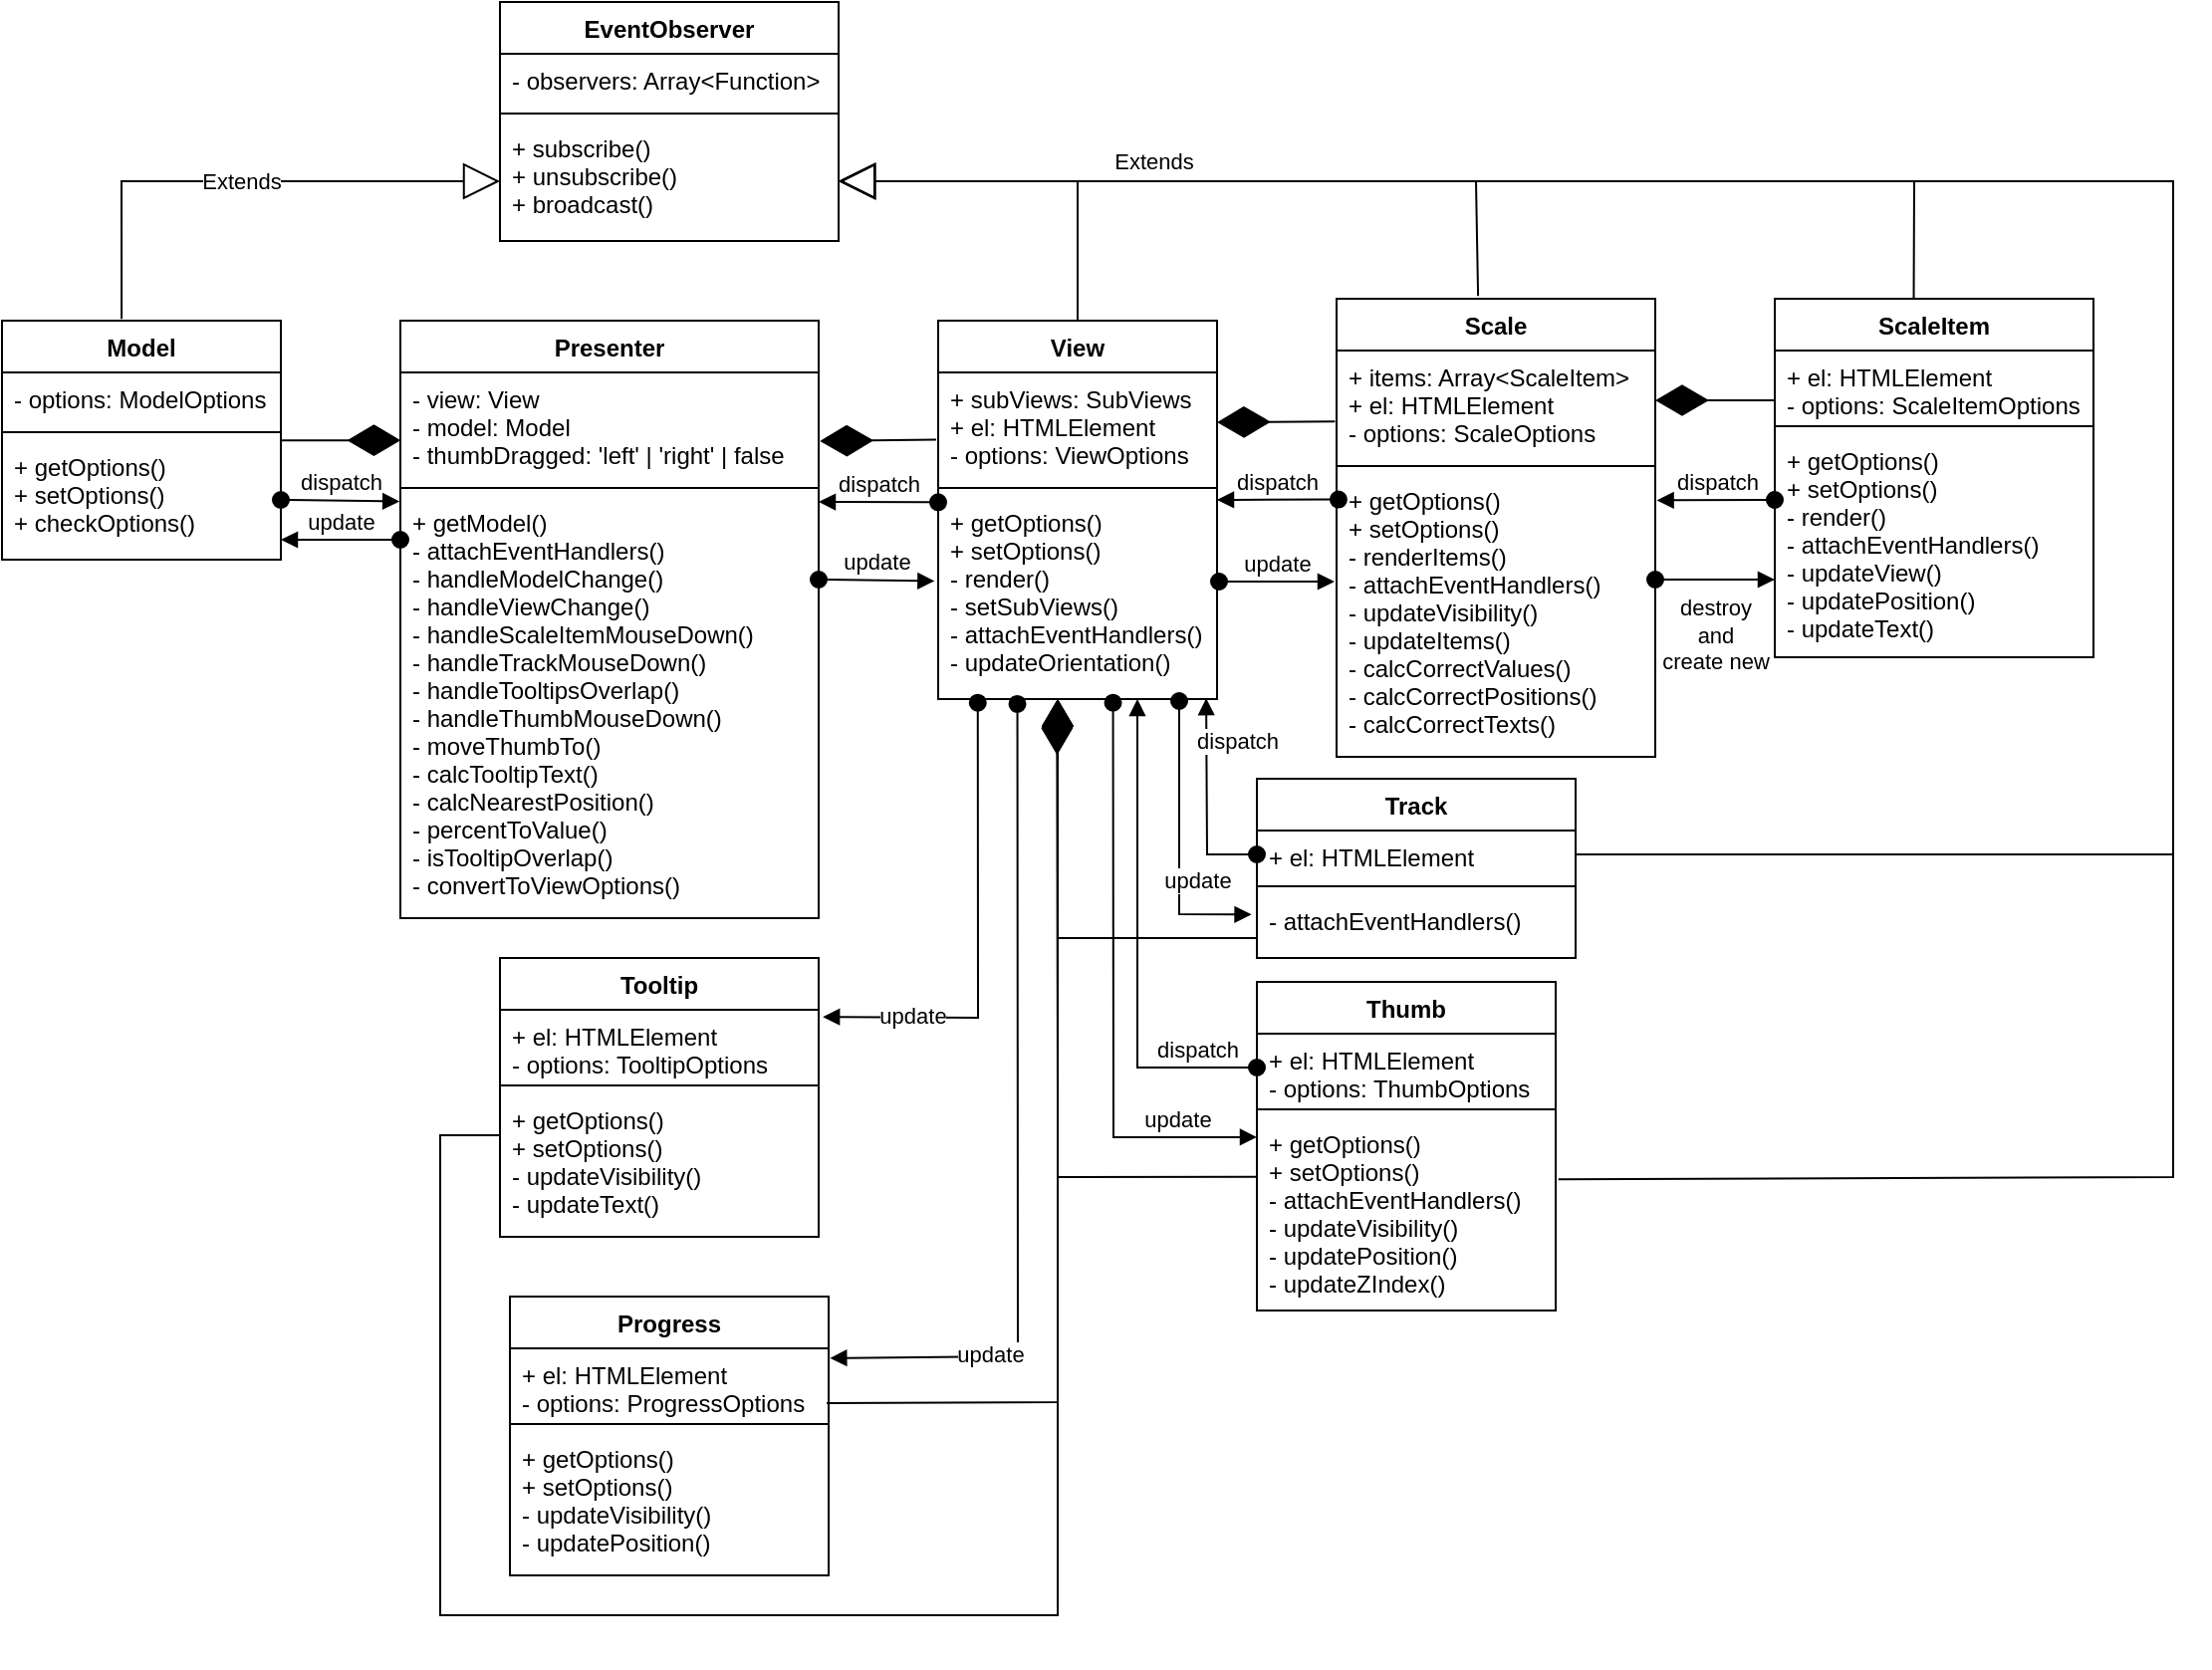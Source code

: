<mxfile version="16.2.1" type="device"><diagram id="YJ1kt1i6bPdC83mcCr49" name="Page-1"><mxGraphModel dx="1483" dy="781" grid="1" gridSize="10" guides="1" tooltips="1" connect="1" arrows="1" fold="1" page="1" pageScale="1" pageWidth="827" pageHeight="1169" background="#FFFFFF" math="0" shadow="0"><root><mxCell id="0"/><mxCell id="1" parent="0"/><mxCell id="1nRKRzcBshGIphYvSyCB-1" value="EventObserver" style="swimlane;fontStyle=1;align=center;verticalAlign=top;childLayout=stackLayout;horizontal=1;startSize=26;horizontalStack=0;resizeParent=1;resizeParentMax=0;resizeLast=0;collapsible=1;marginBottom=0;" parent="1" vertex="1"><mxGeometry x="310" y="10" width="170" height="120" as="geometry"><mxRectangle x="280" y="40" width="100" height="26" as="alternateBounds"/></mxGeometry></mxCell><mxCell id="1nRKRzcBshGIphYvSyCB-2" value="- observers: Array&lt;Function&gt;" style="text;strokeColor=none;fillColor=none;align=left;verticalAlign=top;spacingLeft=4;spacingRight=4;overflow=hidden;rotatable=0;points=[[0,0.5],[1,0.5]];portConstraint=eastwest;" parent="1nRKRzcBshGIphYvSyCB-1" vertex="1"><mxGeometry y="26" width="170" height="26" as="geometry"/></mxCell><mxCell id="1nRKRzcBshGIphYvSyCB-3" value="" style="line;strokeWidth=1;fillColor=none;align=left;verticalAlign=middle;spacingTop=-1;spacingLeft=3;spacingRight=3;rotatable=0;labelPosition=right;points=[];portConstraint=eastwest;" parent="1nRKRzcBshGIphYvSyCB-1" vertex="1"><mxGeometry y="52" width="170" height="8" as="geometry"/></mxCell><mxCell id="1nRKRzcBshGIphYvSyCB-4" value="+ subscribe()&#10;+ unsubscribe()&#10;+ broadcast()" style="text;strokeColor=none;fillColor=none;align=left;verticalAlign=top;spacingLeft=4;spacingRight=4;overflow=hidden;rotatable=0;points=[[0,0.5],[1,0.5]];portConstraint=eastwest;" parent="1nRKRzcBshGIphYvSyCB-1" vertex="1"><mxGeometry y="60" width="170" height="60" as="geometry"/></mxCell><mxCell id="1nRKRzcBshGIphYvSyCB-5" value="Model" style="swimlane;fontStyle=1;align=center;verticalAlign=top;childLayout=stackLayout;horizontal=1;startSize=26;horizontalStack=0;resizeParent=1;resizeParentMax=0;resizeLast=0;collapsible=1;marginBottom=0;" parent="1" vertex="1"><mxGeometry x="60" y="170" width="140" height="120" as="geometry"/></mxCell><mxCell id="1nRKRzcBshGIphYvSyCB-6" value="- options: ModelOptions" style="text;strokeColor=none;fillColor=none;align=left;verticalAlign=top;spacingLeft=4;spacingRight=4;overflow=hidden;rotatable=0;points=[[0,0.5],[1,0.5]];portConstraint=eastwest;" parent="1nRKRzcBshGIphYvSyCB-5" vertex="1"><mxGeometry y="26" width="140" height="26" as="geometry"/></mxCell><mxCell id="1nRKRzcBshGIphYvSyCB-7" value="" style="line;strokeWidth=1;fillColor=none;align=left;verticalAlign=middle;spacingTop=-1;spacingLeft=3;spacingRight=3;rotatable=0;labelPosition=right;points=[];portConstraint=eastwest;" parent="1nRKRzcBshGIphYvSyCB-5" vertex="1"><mxGeometry y="52" width="140" height="8" as="geometry"/></mxCell><mxCell id="1nRKRzcBshGIphYvSyCB-8" value="+ getOptions()&#10;+ setOptions()&#10;+ checkOptions()" style="text;strokeColor=none;fillColor=none;align=left;verticalAlign=top;spacingLeft=4;spacingRight=4;overflow=hidden;rotatable=0;points=[[0,0.5],[1,0.5]];portConstraint=eastwest;" parent="1nRKRzcBshGIphYvSyCB-5" vertex="1"><mxGeometry y="60" width="140" height="60" as="geometry"/></mxCell><mxCell id="1nRKRzcBshGIphYvSyCB-13" value="View" style="swimlane;fontStyle=1;align=center;verticalAlign=top;childLayout=stackLayout;horizontal=1;startSize=26;horizontalStack=0;resizeParent=1;resizeParentMax=0;resizeLast=0;collapsible=1;marginBottom=0;" parent="1" vertex="1"><mxGeometry x="530" y="170" width="140" height="190" as="geometry"><mxRectangle x="520" y="170" width="60" height="26" as="alternateBounds"/></mxGeometry></mxCell><mxCell id="1nRKRzcBshGIphYvSyCB-14" value="+ subViews: SubViews&#10;+ el: HTMLElement&#10;- options: ViewOptions" style="text;strokeColor=none;fillColor=none;align=left;verticalAlign=top;spacingLeft=4;spacingRight=4;overflow=hidden;rotatable=0;points=[[0,0.5],[1,0.5]];portConstraint=eastwest;" parent="1nRKRzcBshGIphYvSyCB-13" vertex="1"><mxGeometry y="26" width="140" height="54" as="geometry"/></mxCell><mxCell id="1nRKRzcBshGIphYvSyCB-15" value="" style="line;strokeWidth=1;fillColor=none;align=left;verticalAlign=middle;spacingTop=-1;spacingLeft=3;spacingRight=3;rotatable=0;labelPosition=right;points=[];portConstraint=eastwest;" parent="1nRKRzcBshGIphYvSyCB-13" vertex="1"><mxGeometry y="80" width="140" height="8" as="geometry"/></mxCell><mxCell id="1nRKRzcBshGIphYvSyCB-16" value="+ getOptions()&#10;+ setOptions()&#10;- render()&#10;- setSubViews()&#10;- attachEventHandlers()&#10;- updateOrientation()" style="text;strokeColor=none;fillColor=none;align=left;verticalAlign=top;spacingLeft=4;spacingRight=4;overflow=hidden;rotatable=0;points=[[0,0.5],[1,0.5]];portConstraint=eastwest;" parent="1nRKRzcBshGIphYvSyCB-13" vertex="1"><mxGeometry y="88" width="140" height="102" as="geometry"/></mxCell><mxCell id="1nRKRzcBshGIphYvSyCB-17" value="Presenter" style="swimlane;fontStyle=1;align=center;verticalAlign=top;childLayout=stackLayout;horizontal=1;startSize=26;horizontalStack=0;resizeParent=1;resizeParentMax=0;resizeLast=0;collapsible=1;marginBottom=0;" parent="1" vertex="1"><mxGeometry x="260" y="170" width="210" height="300" as="geometry"/></mxCell><mxCell id="1nRKRzcBshGIphYvSyCB-18" value="- view: View&#10;- model: Model&#10;- thumbDragged: 'left' | 'right' | false " style="text;strokeColor=none;fillColor=none;align=left;verticalAlign=top;spacingLeft=4;spacingRight=4;overflow=hidden;rotatable=0;points=[[0,0.5],[1,0.5]];portConstraint=eastwest;" parent="1nRKRzcBshGIphYvSyCB-17" vertex="1"><mxGeometry y="26" width="210" height="54" as="geometry"/></mxCell><mxCell id="1nRKRzcBshGIphYvSyCB-19" value="" style="line;strokeWidth=1;fillColor=none;align=left;verticalAlign=middle;spacingTop=-1;spacingLeft=3;spacingRight=3;rotatable=0;labelPosition=right;points=[];portConstraint=eastwest;" parent="1nRKRzcBshGIphYvSyCB-17" vertex="1"><mxGeometry y="80" width="210" height="8" as="geometry"/></mxCell><mxCell id="1nRKRzcBshGIphYvSyCB-20" value="+ getModel()&#10;- attachEventHandlers()&#10;- handleModelChange()&#10;- handleViewChange()&#10;- handleScaleItemMouseDown()&#10;- handleTrackMouseDown()&#10;- handleTooltipsOverlap()&#10;- handleThumbMouseDown()&#10;- moveThumbTo()&#10;- calcTooltipText()&#10;- calcNearestPosition()&#10;- percentToValue()&#10;- isTooltipOverlap()&#10;- convertToViewOptions()&#10;" style="text;strokeColor=none;fillColor=none;align=left;verticalAlign=top;spacingLeft=4;spacingRight=4;overflow=hidden;rotatable=0;points=[[0,0.5],[1,0.5]];portConstraint=eastwest;" parent="1nRKRzcBshGIphYvSyCB-17" vertex="1"><mxGeometry y="88" width="210" height="212" as="geometry"/></mxCell><mxCell id="1nRKRzcBshGIphYvSyCB-21" value="Progress" style="swimlane;fontStyle=1;align=center;verticalAlign=top;childLayout=stackLayout;horizontal=1;startSize=26;horizontalStack=0;resizeParent=1;resizeParentMax=0;resizeLast=0;collapsible=1;marginBottom=0;" parent="1" vertex="1"><mxGeometry x="315" y="660" width="160" height="140" as="geometry"/></mxCell><mxCell id="1nRKRzcBshGIphYvSyCB-22" value="+ el: HTMLElement&#10;- options: ProgressOptions" style="text;strokeColor=none;fillColor=none;align=left;verticalAlign=top;spacingLeft=4;spacingRight=4;overflow=hidden;rotatable=0;points=[[0,0.5],[1,0.5]];portConstraint=eastwest;" parent="1nRKRzcBshGIphYvSyCB-21" vertex="1"><mxGeometry y="26" width="160" height="34" as="geometry"/></mxCell><mxCell id="1nRKRzcBshGIphYvSyCB-23" value="" style="line;strokeWidth=1;fillColor=none;align=left;verticalAlign=middle;spacingTop=-1;spacingLeft=3;spacingRight=3;rotatable=0;labelPosition=right;points=[];portConstraint=eastwest;" parent="1nRKRzcBshGIphYvSyCB-21" vertex="1"><mxGeometry y="60" width="160" height="8" as="geometry"/></mxCell><mxCell id="1nRKRzcBshGIphYvSyCB-24" value="+ getOptions()&#10;+ setOptions()&#10;- updateVisibility()&#10;- updatePosition()" style="text;strokeColor=none;fillColor=none;align=left;verticalAlign=top;spacingLeft=4;spacingRight=4;overflow=hidden;rotatable=0;points=[[0,0.5],[1,0.5]];portConstraint=eastwest;" parent="1nRKRzcBshGIphYvSyCB-21" vertex="1"><mxGeometry y="68" width="160" height="72" as="geometry"/></mxCell><mxCell id="1nRKRzcBshGIphYvSyCB-25" value="Scale" style="swimlane;fontStyle=1;align=center;verticalAlign=top;childLayout=stackLayout;horizontal=1;startSize=26;horizontalStack=0;resizeParent=1;resizeParentMax=0;resizeLast=0;collapsible=1;marginBottom=0;" parent="1" vertex="1"><mxGeometry x="730" y="159" width="160" height="230" as="geometry"/></mxCell><mxCell id="1nRKRzcBshGIphYvSyCB-26" value="+ items: Array&lt;ScaleItem&gt;&#10;+ el: HTMLElement&#10;- options: ScaleOptions" style="text;strokeColor=none;fillColor=none;align=left;verticalAlign=top;spacingLeft=4;spacingRight=4;overflow=hidden;rotatable=0;points=[[0,0.5],[1,0.5]];portConstraint=eastwest;" parent="1nRKRzcBshGIphYvSyCB-25" vertex="1"><mxGeometry y="26" width="160" height="54" as="geometry"/></mxCell><mxCell id="1nRKRzcBshGIphYvSyCB-27" value="" style="line;strokeWidth=1;fillColor=none;align=left;verticalAlign=middle;spacingTop=-1;spacingLeft=3;spacingRight=3;rotatable=0;labelPosition=right;points=[];portConstraint=eastwest;" parent="1nRKRzcBshGIphYvSyCB-25" vertex="1"><mxGeometry y="80" width="160" height="8" as="geometry"/></mxCell><mxCell id="1nRKRzcBshGIphYvSyCB-28" value="+ getOptions()&#10;+ setOptions()&#10;- renderItems()&#10;- attachEventHandlers()&#10;- updateVisibility()&#10;- updateItems()&#10;- calcCorrectValues()&#10;- calcCorrectPositions()&#10;- calcCorrectTexts()" style="text;strokeColor=none;fillColor=none;align=left;verticalAlign=top;spacingLeft=4;spacingRight=4;overflow=hidden;rotatable=0;points=[[0,0.5],[1,0.5]];portConstraint=eastwest;" parent="1nRKRzcBshGIphYvSyCB-25" vertex="1"><mxGeometry y="88" width="160" height="142" as="geometry"/></mxCell><mxCell id="1nRKRzcBshGIphYvSyCB-30" value="ScaleItem" style="swimlane;fontStyle=1;align=center;verticalAlign=top;childLayout=stackLayout;horizontal=1;startSize=26;horizontalStack=0;resizeParent=1;resizeParentMax=0;resizeLast=0;collapsible=1;marginBottom=0;" parent="1" vertex="1"><mxGeometry x="950" y="159" width="160" height="180" as="geometry"/></mxCell><mxCell id="1nRKRzcBshGIphYvSyCB-31" value="+ el: HTMLElement&#10;- options: ScaleItemOptions" style="text;strokeColor=none;fillColor=none;align=left;verticalAlign=top;spacingLeft=4;spacingRight=4;overflow=hidden;rotatable=0;points=[[0,0.5],[1,0.5]];portConstraint=eastwest;" parent="1nRKRzcBshGIphYvSyCB-30" vertex="1"><mxGeometry y="26" width="160" height="34" as="geometry"/></mxCell><mxCell id="1nRKRzcBshGIphYvSyCB-32" value="" style="line;strokeWidth=1;fillColor=none;align=left;verticalAlign=middle;spacingTop=-1;spacingLeft=3;spacingRight=3;rotatable=0;labelPosition=right;points=[];portConstraint=eastwest;" parent="1nRKRzcBshGIphYvSyCB-30" vertex="1"><mxGeometry y="60" width="160" height="8" as="geometry"/></mxCell><mxCell id="1nRKRzcBshGIphYvSyCB-33" value="+ getOptions()&#10;+ setOptions()&#10;- render()&#10;- attachEventHandlers()&#10;- updateView()&#10;- updatePosition()&#10;- updateText()" style="text;strokeColor=none;fillColor=none;align=left;verticalAlign=top;spacingLeft=4;spacingRight=4;overflow=hidden;rotatable=0;points=[[0,0.5],[1,0.5]];portConstraint=eastwest;" parent="1nRKRzcBshGIphYvSyCB-30" vertex="1"><mxGeometry y="68" width="160" height="112" as="geometry"/></mxCell><mxCell id="1nRKRzcBshGIphYvSyCB-34" value="Thumb" style="swimlane;fontStyle=1;align=center;verticalAlign=top;childLayout=stackLayout;horizontal=1;startSize=26;horizontalStack=0;resizeParent=1;resizeParentMax=0;resizeLast=0;collapsible=1;marginBottom=0;" parent="1" vertex="1"><mxGeometry x="690" y="502" width="150" height="165" as="geometry"/></mxCell><mxCell id="1nRKRzcBshGIphYvSyCB-35" value="+ el: HTMLElement&#10;- options: ThumbOptions" style="text;strokeColor=none;fillColor=none;align=left;verticalAlign=top;spacingLeft=4;spacingRight=4;overflow=hidden;rotatable=0;points=[[0,0.5],[1,0.5]];portConstraint=eastwest;" parent="1nRKRzcBshGIphYvSyCB-34" vertex="1"><mxGeometry y="26" width="150" height="34" as="geometry"/></mxCell><mxCell id="1nRKRzcBshGIphYvSyCB-36" value="" style="line;strokeWidth=1;fillColor=none;align=left;verticalAlign=middle;spacingTop=-1;spacingLeft=3;spacingRight=3;rotatable=0;labelPosition=right;points=[];portConstraint=eastwest;" parent="1nRKRzcBshGIphYvSyCB-34" vertex="1"><mxGeometry y="60" width="150" height="8" as="geometry"/></mxCell><mxCell id="1nRKRzcBshGIphYvSyCB-37" value="+ getOptions()&#10;+ setOptions()&#10;- attachEventHandlers()&#10;- updateVisibility()&#10;- updatePosition()&#10;- updateZIndex()" style="text;strokeColor=none;fillColor=none;align=left;verticalAlign=top;spacingLeft=4;spacingRight=4;overflow=hidden;rotatable=0;points=[[0,0.5],[1,0.5]];portConstraint=eastwest;" parent="1nRKRzcBshGIphYvSyCB-34" vertex="1"><mxGeometry y="68" width="150" height="97" as="geometry"/></mxCell><mxCell id="1nRKRzcBshGIphYvSyCB-38" value="Tooltip" style="swimlane;fontStyle=1;align=center;verticalAlign=top;childLayout=stackLayout;horizontal=1;startSize=26;horizontalStack=0;resizeParent=1;resizeParentMax=0;resizeLast=0;collapsible=1;marginBottom=0;" parent="1" vertex="1"><mxGeometry x="310" y="490" width="160" height="140" as="geometry"><mxRectangle x="310" y="490" width="70" height="26" as="alternateBounds"/></mxGeometry></mxCell><mxCell id="1nRKRzcBshGIphYvSyCB-39" value="+ el: HTMLElement&#10;- options: TooltipOptions" style="text;strokeColor=none;fillColor=none;align=left;verticalAlign=top;spacingLeft=4;spacingRight=4;overflow=hidden;rotatable=0;points=[[0,0.5],[1,0.5]];portConstraint=eastwest;" parent="1nRKRzcBshGIphYvSyCB-38" vertex="1"><mxGeometry y="26" width="160" height="34" as="geometry"/></mxCell><mxCell id="1nRKRzcBshGIphYvSyCB-40" value="" style="line;strokeWidth=1;fillColor=none;align=left;verticalAlign=middle;spacingTop=-1;spacingLeft=3;spacingRight=3;rotatable=0;labelPosition=right;points=[];portConstraint=eastwest;" parent="1nRKRzcBshGIphYvSyCB-38" vertex="1"><mxGeometry y="60" width="160" height="8" as="geometry"/></mxCell><mxCell id="1nRKRzcBshGIphYvSyCB-41" value="+ getOptions()&#10;+ setOptions()&#10;- updateVisibility()&#10;- updateText()" style="text;strokeColor=none;fillColor=none;align=left;verticalAlign=top;spacingLeft=4;spacingRight=4;overflow=hidden;rotatable=0;points=[[0,0.5],[1,0.5]];portConstraint=eastwest;" parent="1nRKRzcBshGIphYvSyCB-38" vertex="1"><mxGeometry y="68" width="160" height="72" as="geometry"/></mxCell><mxCell id="1nRKRzcBshGIphYvSyCB-42" value="Track" style="swimlane;fontStyle=1;align=center;verticalAlign=top;childLayout=stackLayout;horizontal=1;startSize=26;horizontalStack=0;resizeParent=1;resizeParentMax=0;resizeLast=0;collapsible=1;marginBottom=0;" parent="1" vertex="1"><mxGeometry x="690" y="400" width="160" height="90" as="geometry"/></mxCell><mxCell id="1nRKRzcBshGIphYvSyCB-43" value="+ el: HTMLElement" style="text;strokeColor=none;fillColor=none;align=left;verticalAlign=top;spacingLeft=4;spacingRight=4;overflow=hidden;rotatable=0;points=[[0,0.5],[1,0.5]];portConstraint=eastwest;" parent="1nRKRzcBshGIphYvSyCB-42" vertex="1"><mxGeometry y="26" width="160" height="24" as="geometry"/></mxCell><mxCell id="1nRKRzcBshGIphYvSyCB-44" value="" style="line;strokeWidth=1;fillColor=none;align=left;verticalAlign=middle;spacingTop=-1;spacingLeft=3;spacingRight=3;rotatable=0;labelPosition=right;points=[];portConstraint=eastwest;" parent="1nRKRzcBshGIphYvSyCB-42" vertex="1"><mxGeometry y="50" width="160" height="8" as="geometry"/></mxCell><mxCell id="1nRKRzcBshGIphYvSyCB-45" value="- attachEventHandlers()" style="text;strokeColor=none;fillColor=none;align=left;verticalAlign=top;spacingLeft=4;spacingRight=4;overflow=hidden;rotatable=0;points=[[0,0.5],[1,0.5]];portConstraint=eastwest;" parent="1nRKRzcBshGIphYvSyCB-42" vertex="1"><mxGeometry y="58" width="160" height="32" as="geometry"/></mxCell><mxCell id="1nRKRzcBshGIphYvSyCB-65" value="Extends" style="endArrow=block;endSize=16;endFill=0;html=1;rounded=0;exitX=0.429;exitY=-0.007;exitDx=0;exitDy=0;exitPerimeter=0;entryX=0;entryY=0.5;entryDx=0;entryDy=0;" parent="1" source="1nRKRzcBshGIphYvSyCB-5" target="1nRKRzcBshGIphYvSyCB-4" edge="1"><mxGeometry width="160" relative="1" as="geometry"><mxPoint x="650" y="440" as="sourcePoint"/><mxPoint x="300" y="120" as="targetPoint"/><Array as="points"><mxPoint x="120" y="100"/></Array></mxGeometry></mxCell><mxCell id="1nRKRzcBshGIphYvSyCB-66" value="" style="endArrow=block;endSize=16;endFill=0;html=1;rounded=0;entryX=1;entryY=0.5;entryDx=0;entryDy=0;" parent="1" source="1nRKRzcBshGIphYvSyCB-13" target="1nRKRzcBshGIphYvSyCB-4" edge="1"><mxGeometry x="0.375" y="30" width="160" relative="1" as="geometry"><mxPoint x="600" y="300" as="sourcePoint"/><mxPoint x="480" y="120" as="targetPoint"/><Array as="points"><mxPoint x="600" y="100"/></Array><mxPoint as="offset"/></mxGeometry></mxCell><mxCell id="1nRKRzcBshGIphYvSyCB-67" value="" style="endArrow=block;endSize=16;endFill=0;html=1;rounded=0;exitX=0.444;exitY=-0.006;exitDx=0;exitDy=0;exitPerimeter=0;" parent="1" source="1nRKRzcBshGIphYvSyCB-25" target="1nRKRzcBshGIphYvSyCB-4" edge="1"><mxGeometry y="30" width="160" relative="1" as="geometry"><mxPoint x="530" y="250" as="sourcePoint"/><mxPoint x="690" y="250" as="targetPoint"/><Array as="points"><mxPoint x="800" y="100"/></Array><mxPoint as="offset"/></mxGeometry></mxCell><mxCell id="1nRKRzcBshGIphYvSyCB-68" value="" style="endArrow=block;endSize=16;endFill=0;html=1;rounded=0;exitX=1;exitY=0.5;exitDx=0;exitDy=0;" parent="1" source="1nRKRzcBshGIphYvSyCB-43" target="1nRKRzcBshGIphYvSyCB-4" edge="1"><mxGeometry x="0.127" y="30" width="160" relative="1" as="geometry"><mxPoint x="690" y="440" as="sourcePoint"/><mxPoint x="690" y="250" as="targetPoint"/><Array as="points"><mxPoint x="1150" y="438"/><mxPoint x="1150" y="100"/></Array><mxPoint as="offset"/></mxGeometry></mxCell><mxCell id="1nRKRzcBshGIphYvSyCB-69" value="Extends" style="endArrow=block;endSize=16;endFill=0;html=1;rounded=0;exitX=0.436;exitY=0.002;exitDx=0;exitDy=0;exitPerimeter=0;" parent="1" source="1nRKRzcBshGIphYvSyCB-30" target="1nRKRzcBshGIphYvSyCB-4" edge="1"><mxGeometry x="0.472" y="-10" width="160" relative="1" as="geometry"><mxPoint x="530" y="250" as="sourcePoint"/><mxPoint x="690" y="250" as="targetPoint"/><Array as="points"><mxPoint x="1020" y="100"/></Array><mxPoint as="offset"/></mxGeometry></mxCell><mxCell id="1nRKRzcBshGIphYvSyCB-70" value="" style="endArrow=block;endSize=16;endFill=0;html=1;rounded=0;exitX=1.009;exitY=0.321;exitDx=0;exitDy=0;exitPerimeter=0;entryX=1;entryY=0.5;entryDx=0;entryDy=0;" parent="1" source="1nRKRzcBshGIphYvSyCB-37" target="1nRKRzcBshGIphYvSyCB-4" edge="1"><mxGeometry x="-0.216" y="145" width="160" relative="1" as="geometry"><mxPoint x="530" y="250" as="sourcePoint"/><mxPoint x="690" y="250" as="targetPoint"/><Array as="points"><mxPoint x="1150" y="600"/><mxPoint x="1150" y="100"/></Array><mxPoint as="offset"/></mxGeometry></mxCell><mxCell id="1nRKRzcBshGIphYvSyCB-79" value="" style="endArrow=diamondThin;endFill=1;endSize=24;html=1;rounded=0;entryX=0.001;entryY=0.632;entryDx=0;entryDy=0;entryPerimeter=0;" parent="1" source="1nRKRzcBshGIphYvSyCB-5" target="1nRKRzcBshGIphYvSyCB-18" edge="1"><mxGeometry width="160" relative="1" as="geometry"><mxPoint x="280" y="250" as="sourcePoint"/><mxPoint x="260" y="223" as="targetPoint"/></mxGeometry></mxCell><mxCell id="1nRKRzcBshGIphYvSyCB-80" value="" style="endArrow=diamondThin;endFill=1;endSize=24;html=1;rounded=0;exitX=-0.007;exitY=0.626;exitDx=0;exitDy=0;entryX=1.003;entryY=0.638;entryDx=0;entryDy=0;entryPerimeter=0;exitPerimeter=0;" parent="1" source="1nRKRzcBshGIphYvSyCB-14" target="1nRKRzcBshGIphYvSyCB-18" edge="1"><mxGeometry width="160" relative="1" as="geometry"><mxPoint x="430" y="220" as="sourcePoint"/><mxPoint x="590" y="220" as="targetPoint"/></mxGeometry></mxCell><mxCell id="1nRKRzcBshGIphYvSyCB-81" value="" style="endArrow=diamondThin;endFill=1;endSize=24;html=1;rounded=0;" parent="1" edge="1"><mxGeometry width="160" relative="1" as="geometry"><mxPoint x="310" y="579" as="sourcePoint"/><mxPoint x="590" y="360" as="targetPoint"/><Array as="points"><mxPoint x="280" y="579"/><mxPoint x="280" y="820"/><mxPoint x="590" y="820"/></Array></mxGeometry></mxCell><mxCell id="1nRKRzcBshGIphYvSyCB-82" value="" style="endArrow=diamondThin;endFill=1;endSize=24;html=1;rounded=0;" parent="1" edge="1"><mxGeometry width="160" relative="1" as="geometry"><mxPoint x="690" y="480" as="sourcePoint"/><mxPoint x="590" y="360" as="targetPoint"/><Array as="points"><mxPoint x="590" y="480"/></Array></mxGeometry></mxCell><mxCell id="1nRKRzcBshGIphYvSyCB-83" value="" style="endArrow=diamondThin;endFill=1;endSize=24;html=1;rounded=0;exitX=-0.005;exitY=0.659;exitDx=0;exitDy=0;exitPerimeter=0;" parent="1" source="1nRKRzcBshGIphYvSyCB-26" edge="1"><mxGeometry width="160" relative="1" as="geometry"><mxPoint x="770" y="380" as="sourcePoint"/><mxPoint x="670" y="221" as="targetPoint"/><Array as="points"/></mxGeometry></mxCell><mxCell id="1nRKRzcBshGIphYvSyCB-85" value="" style="endArrow=diamondThin;endFill=1;endSize=24;html=1;rounded=0;exitX=-0.003;exitY=0.308;exitDx=0;exitDy=0;exitPerimeter=0;entryX=0.426;entryY=1.011;entryDx=0;entryDy=0;entryPerimeter=0;" parent="1" source="1nRKRzcBshGIphYvSyCB-37" target="1nRKRzcBshGIphYvSyCB-16" edge="1"><mxGeometry width="160" relative="1" as="geometry"><mxPoint x="680" y="622" as="sourcePoint"/><mxPoint x="589" y="360" as="targetPoint"/><Array as="points"><mxPoint x="590" y="600"/><mxPoint x="590" y="561"/></Array></mxGeometry></mxCell><mxCell id="1nRKRzcBshGIphYvSyCB-86" value="" style="endArrow=diamondThin;endFill=1;endSize=24;html=1;rounded=0;exitX=0.994;exitY=0.808;exitDx=0;exitDy=0;exitPerimeter=0;" parent="1" source="1nRKRzcBshGIphYvSyCB-22" edge="1"><mxGeometry width="160" relative="1" as="geometry"><mxPoint x="580" y="380" as="sourcePoint"/><mxPoint x="590" y="360" as="targetPoint"/><Array as="points"><mxPoint x="590" y="713"/></Array></mxGeometry></mxCell><mxCell id="xsZjjAFzfBk1IithLUOX-1" value="" style="endArrow=diamondThin;endFill=1;endSize=24;html=1;rounded=0;" parent="1" edge="1"><mxGeometry width="160" relative="1" as="geometry"><mxPoint x="950" y="210" as="sourcePoint"/><mxPoint x="890" y="210" as="targetPoint"/></mxGeometry></mxCell><mxCell id="sx8za0LPJOR_Oh8C1SED-1" value="dispatch" style="html=1;verticalAlign=bottom;startArrow=oval;startFill=1;endArrow=block;startSize=8;rounded=0;exitX=1;exitY=0.5;exitDx=0;exitDy=0;entryX=-0.002;entryY=0.013;entryDx=0;entryDy=0;entryPerimeter=0;" parent="1" source="1nRKRzcBshGIphYvSyCB-8" target="1nRKRzcBshGIphYvSyCB-20" edge="1"><mxGeometry width="60" relative="1" as="geometry"><mxPoint x="250" y="280" as="sourcePoint"/><mxPoint x="310" y="280" as="targetPoint"/></mxGeometry></mxCell><mxCell id="sx8za0LPJOR_Oh8C1SED-2" value="update" style="html=1;verticalAlign=bottom;startArrow=oval;startFill=1;endArrow=block;startSize=8;rounded=0;" parent="1" edge="1"><mxGeometry width="60" relative="1" as="geometry"><mxPoint x="260" y="280" as="sourcePoint"/><mxPoint x="200" y="280" as="targetPoint"/></mxGeometry></mxCell><mxCell id="sx8za0LPJOR_Oh8C1SED-3" value="dispatch" style="html=1;verticalAlign=bottom;startArrow=oval;startFill=1;endArrow=block;startSize=8;rounded=0;exitX=0;exitY=0.031;exitDx=0;exitDy=0;exitPerimeter=0;" parent="1" source="1nRKRzcBshGIphYvSyCB-16" edge="1"><mxGeometry width="60" relative="1" as="geometry"><mxPoint x="490" y="290" as="sourcePoint"/><mxPoint x="470" y="261" as="targetPoint"/></mxGeometry></mxCell><mxCell id="sx8za0LPJOR_Oh8C1SED-4" value="update" style="html=1;verticalAlign=bottom;startArrow=oval;startFill=1;endArrow=block;startSize=8;rounded=0;entryX=-0.013;entryY=0.419;entryDx=0;entryDy=0;entryPerimeter=0;" parent="1" target="1nRKRzcBshGIphYvSyCB-16" edge="1"><mxGeometry width="60" relative="1" as="geometry"><mxPoint x="470" y="300" as="sourcePoint"/><mxPoint x="520" y="279" as="targetPoint"/></mxGeometry></mxCell><mxCell id="sx8za0LPJOR_Oh8C1SED-6" value="dispatch" style="html=1;verticalAlign=bottom;startArrow=oval;startFill=1;endArrow=block;startSize=8;rounded=0;exitX=0.006;exitY=0.09;exitDx=0;exitDy=0;exitPerimeter=0;" parent="1" source="1nRKRzcBshGIphYvSyCB-28" edge="1"><mxGeometry width="60" relative="1" as="geometry"><mxPoint x="540" y="271.162" as="sourcePoint"/><mxPoint x="670" y="260" as="targetPoint"/></mxGeometry></mxCell><mxCell id="sx8za0LPJOR_Oh8C1SED-7" value="update" style="html=1;verticalAlign=bottom;startArrow=oval;startFill=1;endArrow=block;startSize=8;rounded=0;" parent="1" edge="1"><mxGeometry width="60" relative="1" as="geometry"><mxPoint x="671" y="301" as="sourcePoint"/><mxPoint x="729" y="301" as="targetPoint"/></mxGeometry></mxCell><mxCell id="sx8za0LPJOR_Oh8C1SED-8" value="dispatch" style="html=1;verticalAlign=bottom;startArrow=oval;startFill=1;endArrow=block;startSize=8;rounded=0;entryX=1.005;entryY=0.093;entryDx=0;entryDy=0;entryPerimeter=0;" parent="1" target="1nRKRzcBshGIphYvSyCB-28" edge="1"><mxGeometry width="60" relative="1" as="geometry"><mxPoint x="950" y="260" as="sourcePoint"/><mxPoint x="910" y="260" as="targetPoint"/></mxGeometry></mxCell><mxCell id="sx8za0LPJOR_Oh8C1SED-9" value="destroy&lt;br&gt;and&lt;br&gt;create new" style="html=1;verticalAlign=bottom;startArrow=oval;startFill=1;endArrow=block;startSize=8;rounded=0;" parent="1" edge="1"><mxGeometry y="-50" width="60" relative="1" as="geometry"><mxPoint x="890" y="300" as="sourcePoint"/><mxPoint x="950" y="300" as="targetPoint"/><mxPoint as="offset"/></mxGeometry></mxCell><mxCell id="sx8za0LPJOR_Oh8C1SED-10" value="dispatch" style="html=1;verticalAlign=bottom;startArrow=oval;startFill=1;endArrow=block;startSize=8;rounded=0;exitX=0;exitY=0.5;exitDx=0;exitDy=0;entryX=0.961;entryY=0.996;entryDx=0;entryDy=0;entryPerimeter=0;" parent="1" source="1nRKRzcBshGIphYvSyCB-43" target="1nRKRzcBshGIphYvSyCB-16" edge="1"><mxGeometry x="0.41" y="-15" width="60" relative="1" as="geometry"><mxPoint x="740.96" y="269.78" as="sourcePoint"/><mxPoint x="680" y="270" as="targetPoint"/><Array as="points"><mxPoint x="665" y="438"/></Array><mxPoint as="offset"/></mxGeometry></mxCell><mxCell id="sx8za0LPJOR_Oh8C1SED-11" value="update" style="html=1;verticalAlign=bottom;startArrow=oval;startFill=1;endArrow=block;startSize=8;rounded=0;entryX=-0.017;entryY=0.318;entryDx=0;entryDy=0;entryPerimeter=0;" parent="1" target="1nRKRzcBshGIphYvSyCB-45" edge="1"><mxGeometry x="0.619" y="8" width="60" relative="1" as="geometry"><mxPoint x="651" y="361" as="sourcePoint"/><mxPoint x="659" y="465" as="targetPoint"/><Array as="points"><mxPoint x="651" y="468"/></Array><mxPoint as="offset"/></mxGeometry></mxCell><mxCell id="sx8za0LPJOR_Oh8C1SED-12" value="dispatch" style="html=1;verticalAlign=bottom;startArrow=oval;startFill=1;endArrow=block;startSize=8;rounded=0;exitX=0;exitY=0.5;exitDx=0;exitDy=0;" parent="1" source="1nRKRzcBshGIphYvSyCB-35" edge="1"><mxGeometry x="-0.755" width="60" relative="1" as="geometry"><mxPoint x="700" y="448" as="sourcePoint"/><mxPoint x="630" y="360" as="targetPoint"/><Array as="points"><mxPoint x="630" y="545"/></Array><mxPoint as="offset"/></mxGeometry></mxCell><mxCell id="sx8za0LPJOR_Oh8C1SED-13" value="update" style="html=1;verticalAlign=bottom;startArrow=oval;startFill=1;endArrow=block;startSize=8;rounded=0;entryX=0;entryY=0.103;entryDx=0;entryDy=0;entryPerimeter=0;exitX=0.627;exitY=1.018;exitDx=0;exitDy=0;exitPerimeter=0;" parent="1" source="1nRKRzcBshGIphYvSyCB-16" target="1nRKRzcBshGIphYvSyCB-37" edge="1"><mxGeometry x="0.724" width="60" relative="1" as="geometry"><mxPoint x="661" y="371" as="sourcePoint"/><mxPoint x="697.28" y="478.176" as="targetPoint"/><Array as="points"><mxPoint x="618" y="580"/></Array><mxPoint as="offset"/></mxGeometry></mxCell><mxCell id="sx8za0LPJOR_Oh8C1SED-15" value="update" style="html=1;verticalAlign=bottom;startArrow=oval;startFill=1;endArrow=block;startSize=8;rounded=0;entryX=1.013;entryY=0.105;entryDx=0;entryDy=0;entryPerimeter=0;exitX=0.142;exitY=1.018;exitDx=0;exitDy=0;exitPerimeter=0;" parent="1" source="1nRKRzcBshGIphYvSyCB-16" target="1nRKRzcBshGIphYvSyCB-39" edge="1"><mxGeometry x="0.619" y="8" width="60" relative="1" as="geometry"><mxPoint x="661" y="371" as="sourcePoint"/><mxPoint x="697.28" y="478.176" as="targetPoint"/><Array as="points"><mxPoint x="550" y="520"/></Array><mxPoint as="offset"/></mxGeometry></mxCell><mxCell id="sx8za0LPJOR_Oh8C1SED-16" value="update" style="html=1;verticalAlign=bottom;startArrow=oval;startFill=1;endArrow=block;startSize=8;rounded=0;entryX=1.004;entryY=0.145;entryDx=0;entryDy=0;entryPerimeter=0;exitX=0.284;exitY=1.024;exitDx=0;exitDy=0;exitPerimeter=0;" parent="1" source="1nRKRzcBshGIphYvSyCB-16" target="1nRKRzcBshGIphYvSyCB-22" edge="1"><mxGeometry x="0.619" y="8" width="60" relative="1" as="geometry"><mxPoint x="559.88" y="371.836" as="sourcePoint"/><mxPoint x="482.08" y="529.57" as="targetPoint"/><Array as="points"><mxPoint x="570" y="690"/></Array><mxPoint as="offset"/></mxGeometry></mxCell></root></mxGraphModel></diagram></mxfile>